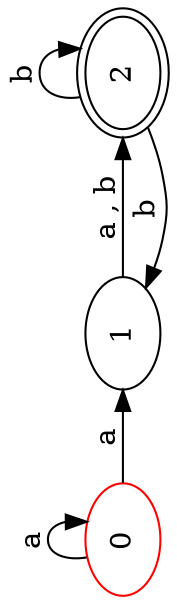 digraph a { 
 graph [rotate = 90];
 rankdir=LR
0[ label ="0", color=red ];
0 -> 0 [ label = "a" ];
0 -> 1 [ label = "a" ];
1[ label ="1",];
1 -> 2 [ label = "a , b" ];
2[ label ="2",peripheries=2 ];
2 -> 1 [ label = "b" ];
2 -> 2 [ label = "b" ];
}
